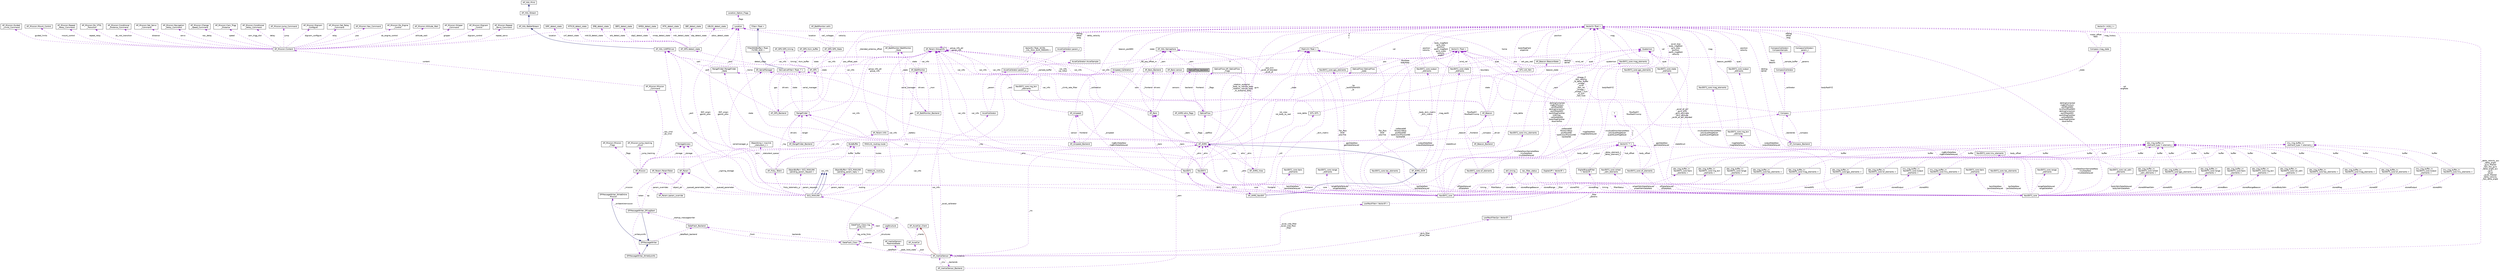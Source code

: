 digraph "OpticalFlow_backend"
{
 // INTERACTIVE_SVG=YES
  edge [fontname="Helvetica",fontsize="10",labelfontname="Helvetica",labelfontsize="10"];
  node [fontname="Helvetica",fontsize="10",shape=record];
  Node1 [label="OpticalFlow_backend",height=0.2,width=0.4,color="black", fillcolor="grey75", style="filled", fontcolor="black"];
  Node2 -> Node1 [dir="back",color="darkorchid3",fontsize="10",style="dashed",label=" frontend" ,fontname="Helvetica"];
  Node2 [label="OpticalFlow",height=0.2,width=0.4,color="black", fillcolor="white", style="filled",URL="$classOpticalFlow.html"];
  Node3 -> Node2 [dir="back",color="darkorchid3",fontsize="10",style="dashed",label=" _ahrs" ,fontname="Helvetica"];
  Node3 [label="AP_AHRS_NavEKF",height=0.2,width=0.4,color="black", fillcolor="white", style="filled",URL="$classAP__AHRS__NavEKF.html"];
  Node4 -> Node3 [dir="back",color="midnightblue",fontsize="10",style="solid",fontname="Helvetica"];
  Node4 [label="AP_AHRS_DCM",height=0.2,width=0.4,color="black", fillcolor="white", style="filled",URL="$classAP__AHRS__DCM.html"];
  Node5 -> Node4 [dir="back",color="midnightblue",fontsize="10",style="solid",fontname="Helvetica"];
  Node5 [label="AP_AHRS",height=0.2,width=0.4,color="black", fillcolor="white", style="filled",URL="$classAP__AHRS.html"];
  Node6 -> Node5 [dir="back",color="darkorchid3",fontsize="10",style="dashed",label=" _rotation_autopilot\l_body_to_vehicle_body\n_rotation_vehicle_body\l_to_autopilot_body" ,fontname="Helvetica"];
  Node6 [label="Matrix3\< float \>",height=0.2,width=0.4,color="black", fillcolor="white", style="filled",URL="$classMatrix3.html"];
  Node7 -> Node6 [dir="back",color="darkorchid3",fontsize="10",style="dashed",label=" a\nb\nc" ,fontname="Helvetica"];
  Node7 [label="Vector3\< float \>",height=0.2,width=0.4,color="black", fillcolor="white", style="filled",URL="$classVector3.html"];
  Node8 -> Node5 [dir="back",color="darkorchid3",fontsize="10",style="dashed",label=" _flags" ,fontname="Helvetica"];
  Node8 [label="AP_AHRS::ahrs_flags",height=0.2,width=0.4,color="black", fillcolor="white", style="filled",URL="$structAP__AHRS_1_1ahrs__flags.html"];
  Node9 -> Node5 [dir="back",color="darkorchid3",fontsize="10",style="dashed",label=" _baro" ,fontname="Helvetica"];
  Node9 [label="AP_Baro",height=0.2,width=0.4,color="black", fillcolor="white", style="filled",URL="$classAP__Baro.html"];
  Node10 -> Node9 [dir="back",color="darkorchid3",fontsize="10",style="dashed",label=" sensors" ,fontname="Helvetica"];
  Node10 [label="AP_Baro::sensor",height=0.2,width=0.4,color="black", fillcolor="white", style="filled",URL="$structAP__Baro_1_1sensor.html"];
  Node11 -> Node9 [dir="back",color="darkorchid3",fontsize="10",style="dashed",label=" _climb_rate_filter" ,fontname="Helvetica"];
  Node11 [label="DerivativeFilter\< float, 7 \>",height=0.2,width=0.4,color="black", fillcolor="white", style="filled",URL="$classDerivativeFilter.html"];
  Node12 -> Node11 [dir="back",color="midnightblue",fontsize="10",style="solid",fontname="Helvetica"];
  Node12 [label="FilterWithBuffer\< float,\l FILTER_SIZE \>",height=0.2,width=0.4,color="black", fillcolor="white", style="filled",URL="$classFilterWithBuffer.html"];
  Node13 -> Node12 [dir="back",color="midnightblue",fontsize="10",style="solid",fontname="Helvetica"];
  Node13 [label="Filter\< float \>",height=0.2,width=0.4,color="black", fillcolor="white", style="filled",URL="$classFilter.html"];
  Node14 -> Node9 [dir="back",color="darkorchid3",fontsize="10",style="dashed",label=" var_info" ,fontname="Helvetica"];
  Node14 [label="AP_Param::GroupInfo",height=0.2,width=0.4,color="black", fillcolor="white", style="filled",URL="$structAP__Param_1_1GroupInfo.html"];
  Node14 -> Node14 [dir="back",color="darkorchid3",fontsize="10",style="dashed",label=" group_info_ptr\ngroup_info" ,fontname="Helvetica"];
  Node15 -> Node9 [dir="back",color="darkorchid3",fontsize="10",style="dashed",label=" drivers" ,fontname="Helvetica"];
  Node15 [label="AP_Baro_Backend",height=0.2,width=0.4,color="black", fillcolor="white", style="filled",URL="$classAP__Baro__Backend.html"];
  Node9 -> Node15 [dir="back",color="darkorchid3",fontsize="10",style="dashed",label=" _frontend" ,fontname="Helvetica"];
  Node16 -> Node15 [dir="back",color="darkorchid3",fontsize="10",style="dashed",label=" _sem" ,fontname="Helvetica"];
  Node16 [label="AP_HAL::Semaphore",height=0.2,width=0.4,color="black", fillcolor="white", style="filled",URL="$classAP__HAL_1_1Semaphore.html"];
  Node2 -> Node5 [dir="back",color="darkorchid3",fontsize="10",style="dashed",label=" _optflow" ,fontname="Helvetica"];
  Node14 -> Node5 [dir="back",color="darkorchid3",fontsize="10",style="dashed",label=" var_info" ,fontname="Helvetica"];
  Node17 -> Node5 [dir="back",color="darkorchid3",fontsize="10",style="dashed",label=" _view" ,fontname="Helvetica"];
  Node17 [label="AP_AHRS_View",height=0.2,width=0.4,color="black", fillcolor="white", style="filled",URL="$classAP__AHRS__View.html"];
  Node6 -> Node17 [dir="back",color="darkorchid3",fontsize="10",style="dashed",label=" rot_view\nrot_body_to_ned" ,fontname="Helvetica"];
  Node7 -> Node17 [dir="back",color="darkorchid3",fontsize="10",style="dashed",label=" gyro" ,fontname="Helvetica"];
  Node5 -> Node17 [dir="back",color="darkorchid3",fontsize="10",style="dashed",label=" ahrs" ,fontname="Helvetica"];
  Node7 -> Node5 [dir="back",color="darkorchid3",fontsize="10",style="dashed",label=" _last_trim\n_accel_ef_blended\n_accel_ef" ,fontname="Helvetica"];
  Node18 -> Node5 [dir="back",color="darkorchid3",fontsize="10",style="dashed",label=" _ins" ,fontname="Helvetica"];
  Node18 [label="AP_InertialSensor",height=0.2,width=0.4,color="black", fillcolor="white", style="filled",URL="$classAP__InertialSensor.html"];
  Node19 -> Node18 [dir="back",color="firebrick4",fontsize="10",style="solid",fontname="Helvetica"];
  Node19 [label="AP_AccelCal_Client",height=0.2,width=0.4,color="black", fillcolor="white", style="filled",URL="$classAP__AccelCal__Client.html"];
  Node20 -> Node18 [dir="back",color="darkorchid3",fontsize="10",style="dashed",label=" _peak_hold_state" ,fontname="Helvetica"];
  Node20 [label="AP_InertialSensor::\lPeakHoldState",height=0.2,width=0.4,color="black", fillcolor="white", style="filled",URL="$structAP__InertialSensor_1_1PeakHoldState.html"];
  Node21 -> Node18 [dir="back",color="darkorchid3",fontsize="10",style="dashed",label=" _accel_vibe_filter\n_accel_vibe_floor\l_filter" ,fontname="Helvetica"];
  Node21 [label="LowPassFilter\< Vector3f \>",height=0.2,width=0.4,color="black", fillcolor="white", style="filled",URL="$classLowPassFilter.html"];
  Node22 -> Node21 [dir="back",color="darkorchid3",fontsize="10",style="dashed",label=" _filter" ,fontname="Helvetica"];
  Node22 [label="DigitalLPF\< Vector3f \>",height=0.2,width=0.4,color="black", fillcolor="white", style="filled",URL="$classDigitalLPF.html"];
  Node23 -> Node22 [dir="back",color="darkorchid3",fontsize="10",style="dashed",label=" _output" ,fontname="Helvetica"];
  Node23 [label="Vector3\< T \>",height=0.2,width=0.4,color="black", fillcolor="white", style="filled",URL="$classVector3.html"];
  Node24 -> Node23 [dir="back",color="darkorchid3",fontsize="10",style="dashed",label=" x\ny\nz" ,fontname="Helvetica"];
  Node24 [label="T",height=0.2,width=0.4,color="grey75", fillcolor="white", style="filled"];
  Node25 -> Node18 [dir="back",color="darkorchid3",fontsize="10",style="dashed",label=" _backends" ,fontname="Helvetica"];
  Node25 [label="AP_InertialSensor_Backend",height=0.2,width=0.4,color="black", fillcolor="white", style="filled",URL="$classAP__InertialSensor__Backend.html"];
  Node16 -> Node25 [dir="back",color="darkorchid3",fontsize="10",style="dashed",label=" _sem" ,fontname="Helvetica"];
  Node18 -> Node25 [dir="back",color="darkorchid3",fontsize="10",style="dashed",label=" _imu" ,fontname="Helvetica"];
  Node26 -> Node18 [dir="back",color="darkorchid3",fontsize="10",style="dashed",label=" _gyro_filter\n_accel_filter" ,fontname="Helvetica"];
  Node26 [label="LowPassFilter2p\< Vector3f \>",height=0.2,width=0.4,color="black", fillcolor="white", style="filled",URL="$classLowPassFilter2p.html"];
  Node27 -> Node26 [dir="back",color="darkorchid3",fontsize="10",style="dashed",label=" _filter\n_params" ,fontname="Helvetica"];
  Node27 [label="DigitalBiquadFilter\l\< Vector3f \>",height=0.2,width=0.4,color="black", fillcolor="white", style="filled",URL="$classDigitalBiquadFilter.html"];
  Node23 -> Node27 [dir="back",color="darkorchid3",fontsize="10",style="dashed",label=" _delay_element_1\n_delay_element_2" ,fontname="Helvetica"];
  Node28 -> Node18 [dir="back",color="darkorchid3",fontsize="10",style="dashed",label=" _accel_calibrator" ,fontname="Helvetica"];
  Node28 [label="AccelCalibrator",height=0.2,width=0.4,color="black", fillcolor="white", style="filled",URL="$classAccelCalibrator.html"];
  Node29 -> Node28 [dir="back",color="darkorchid3",fontsize="10",style="dashed",label=" _param" ,fontname="Helvetica"];
  Node29 [label="AccelCalibrator::param_u",height=0.2,width=0.4,color="black", fillcolor="white", style="filled",URL="$unionAccelCalibrator_1_1param__u.html"];
  Node30 -> Node29 [dir="back",color="darkorchid3",fontsize="10",style="dashed",label=" s" ,fontname="Helvetica"];
  Node30 [label="AccelCalibrator::param_t",height=0.2,width=0.4,color="black", fillcolor="white", style="filled",URL="$structAccelCalibrator_1_1param__t.html"];
  Node7 -> Node30 [dir="back",color="darkorchid3",fontsize="10",style="dashed",label=" offdiag\noffset\ndiag" ,fontname="Helvetica"];
  Node31 -> Node29 [dir="back",color="darkorchid3",fontsize="10",style="dashed",label=" a" ,fontname="Helvetica"];
  Node31 [label="VectorN\< float, ACCEL\l_CAL_MAX_NUM_PARAMS \>",height=0.2,width=0.4,color="black", fillcolor="white", style="filled",URL="$classVectorN.html"];
  Node32 -> Node28 [dir="back",color="darkorchid3",fontsize="10",style="dashed",label=" _sample_buffer" ,fontname="Helvetica"];
  Node32 [label="AccelCalibrator::AccelSample",height=0.2,width=0.4,color="black", fillcolor="white", style="filled",URL="$structAccelCalibrator_1_1AccelSample.html"];
  Node7 -> Node32 [dir="back",color="darkorchid3",fontsize="10",style="dashed",label=" delta_velocity" ,fontname="Helvetica"];
  Node33 -> Node18 [dir="back",color="darkorchid3",fontsize="10",style="dashed",label=" _dataflash" ,fontname="Helvetica"];
  Node33 [label="DataFlash_Class",height=0.2,width=0.4,color="black", fillcolor="white", style="filled",URL="$classDataFlash__Class.html"];
  Node34 -> Node33 [dir="back",color="darkorchid3",fontsize="10",style="dashed",label=" log_write_fmts" ,fontname="Helvetica"];
  Node34 [label="DataFlash_Class::log\l_write_fmt",height=0.2,width=0.4,color="black", fillcolor="white", style="filled",URL="$structDataFlash__Class_1_1log__write__fmt.html"];
  Node34 -> Node34 [dir="back",color="darkorchid3",fontsize="10",style="dashed",label=" next" ,fontname="Helvetica"];
  Node35 -> Node33 [dir="back",color="darkorchid3",fontsize="10",style="dashed",label=" _structures" ,fontname="Helvetica"];
  Node35 [label="LogStructure",height=0.2,width=0.4,color="black", fillcolor="white", style="filled",URL="$structLogStructure.html"];
  Node33 -> Node33 [dir="back",color="darkorchid3",fontsize="10",style="dashed",label=" _instance" ,fontname="Helvetica"];
  Node36 -> Node33 [dir="back",color="darkorchid3",fontsize="10",style="dashed",label=" backends" ,fontname="Helvetica"];
  Node36 [label="DataFlash_Backend",height=0.2,width=0.4,color="black", fillcolor="white", style="filled",URL="$classDataFlash__Backend.html"];
  Node33 -> Node36 [dir="back",color="darkorchid3",fontsize="10",style="dashed",label=" _front" ,fontname="Helvetica"];
  Node37 -> Node36 [dir="back",color="darkorchid3",fontsize="10",style="dashed",label=" _startup_messagewriter" ,fontname="Helvetica"];
  Node37 [label="DFMessageWriter_DFLogStart",height=0.2,width=0.4,color="black", fillcolor="white", style="filled",URL="$classDFMessageWriter__DFLogStart.html"];
  Node38 -> Node37 [dir="back",color="midnightblue",fontsize="10",style="solid",fontname="Helvetica"];
  Node38 [label="DFMessageWriter",height=0.2,width=0.4,color="black", fillcolor="white", style="filled",URL="$classDFMessageWriter.html"];
  Node36 -> Node38 [dir="back",color="darkorchid3",fontsize="10",style="dashed",label=" _dataflash_backend" ,fontname="Helvetica"];
  Node39 -> Node37 [dir="back",color="darkorchid3",fontsize="10",style="dashed",label=" _writeentiremission" ,fontname="Helvetica"];
  Node39 [label="DFMessageWriter_WriteEntire\lMission",height=0.2,width=0.4,color="black", fillcolor="white", style="filled",URL="$classDFMessageWriter__WriteEntireMission.html"];
  Node38 -> Node39 [dir="back",color="midnightblue",fontsize="10",style="solid",fontname="Helvetica"];
  Node40 -> Node39 [dir="back",color="darkorchid3",fontsize="10",style="dashed",label=" _mission" ,fontname="Helvetica"];
  Node40 [label="AP_Mission",height=0.2,width=0.4,color="black", fillcolor="white", style="filled",URL="$classAP__Mission.html",tooltip="Object managing Mission. "];
  Node41 -> Node40 [dir="back",color="darkorchid3",fontsize="10",style="dashed",label=" _storage" ,fontname="Helvetica"];
  Node41 [label="StorageAccess",height=0.2,width=0.4,color="black", fillcolor="white", style="filled",URL="$classStorageAccess.html"];
  Node42 -> Node40 [dir="back",color="darkorchid3",fontsize="10",style="dashed",label=" _nav_cmd\n_do_cmd" ,fontname="Helvetica"];
  Node42 [label="AP_Mission::Mission\l_Command",height=0.2,width=0.4,color="black", fillcolor="white", style="filled",URL="$structAP__Mission_1_1Mission__Command.html"];
  Node43 -> Node42 [dir="back",color="darkorchid3",fontsize="10",style="dashed",label=" content" ,fontname="Helvetica"];
  Node43 [label="AP_Mission::Content",height=0.2,width=0.4,color="black", fillcolor="white", style="filled",URL="$unionAP__Mission_1_1Content.html"];
  Node44 -> Node43 [dir="back",color="darkorchid3",fontsize="10",style="dashed",label=" guided_limits" ,fontname="Helvetica"];
  Node44 [label="AP_Mission::Guided\l_Limits_Command",height=0.2,width=0.4,color="black", fillcolor="white", style="filled",URL="$structAP__Mission_1_1Guided__Limits__Command.html"];
  Node45 -> Node43 [dir="back",color="darkorchid3",fontsize="10",style="dashed",label=" mount_control" ,fontname="Helvetica"];
  Node45 [label="AP_Mission::Mount_Control",height=0.2,width=0.4,color="black", fillcolor="white", style="filled",URL="$structAP__Mission_1_1Mount__Control.html"];
  Node46 -> Node43 [dir="back",color="darkorchid3",fontsize="10",style="dashed",label=" repeat_relay" ,fontname="Helvetica"];
  Node46 [label="AP_Mission::Repeat\l_Relay_Command",height=0.2,width=0.4,color="black", fillcolor="white", style="filled",URL="$structAP__Mission_1_1Repeat__Relay__Command.html"];
  Node47 -> Node43 [dir="back",color="darkorchid3",fontsize="10",style="dashed",label=" do_vtol_transition" ,fontname="Helvetica"];
  Node47 [label="AP_Mission::Do_VTOL\l_Transition",height=0.2,width=0.4,color="black", fillcolor="white", style="filled",URL="$structAP__Mission_1_1Do__VTOL__Transition.html"];
  Node48 -> Node43 [dir="back",color="darkorchid3",fontsize="10",style="dashed",label=" distance" ,fontname="Helvetica"];
  Node48 [label="AP_Mission::Conditional\l_Distance_Command",height=0.2,width=0.4,color="black", fillcolor="white", style="filled",URL="$structAP__Mission_1_1Conditional__Distance__Command.html"];
  Node49 -> Node43 [dir="back",color="darkorchid3",fontsize="10",style="dashed",label=" servo" ,fontname="Helvetica"];
  Node49 [label="AP_Mission::Set_Servo\l_Command",height=0.2,width=0.4,color="black", fillcolor="white", style="filled",URL="$structAP__Mission_1_1Set__Servo__Command.html"];
  Node50 -> Node43 [dir="back",color="darkorchid3",fontsize="10",style="dashed",label=" nav_delay" ,fontname="Helvetica"];
  Node50 [label="AP_Mission::Navigation\l_Delay_Command",height=0.2,width=0.4,color="black", fillcolor="white", style="filled",URL="$structAP__Mission_1_1Navigation__Delay__Command.html"];
  Node51 -> Node43 [dir="back",color="darkorchid3",fontsize="10",style="dashed",label=" speed" ,fontname="Helvetica"];
  Node51 [label="AP_Mission::Change\l_Speed_Command",height=0.2,width=0.4,color="black", fillcolor="white", style="filled",URL="$structAP__Mission_1_1Change__Speed__Command.html"];
  Node52 -> Node43 [dir="back",color="darkorchid3",fontsize="10",style="dashed",label=" cam_trigg_dist" ,fontname="Helvetica"];
  Node52 [label="AP_Mission::Cam_Trigg\l_Distance",height=0.2,width=0.4,color="black", fillcolor="white", style="filled",URL="$structAP__Mission_1_1Cam__Trigg__Distance.html"];
  Node53 -> Node43 [dir="back",color="darkorchid3",fontsize="10",style="dashed",label=" delay" ,fontname="Helvetica"];
  Node53 [label="AP_Mission::Conditional\l_Delay_Command",height=0.2,width=0.4,color="black", fillcolor="white", style="filled",URL="$structAP__Mission_1_1Conditional__Delay__Command.html"];
  Node54 -> Node43 [dir="back",color="darkorchid3",fontsize="10",style="dashed",label=" jump" ,fontname="Helvetica"];
  Node54 [label="AP_Mission::Jump_Command",height=0.2,width=0.4,color="black", fillcolor="white", style="filled",URL="$structAP__Mission_1_1Jump__Command.html"];
  Node55 -> Node43 [dir="back",color="darkorchid3",fontsize="10",style="dashed",label=" location" ,fontname="Helvetica"];
  Node55 [label="Location",height=0.2,width=0.4,color="black", fillcolor="white", style="filled",URL="$structLocation.html"];
  Node56 -> Node55 [dir="back",color="darkorchid3",fontsize="10",style="dashed",label=" flags" ,fontname="Helvetica"];
  Node56 [label="Location_Option_Flags",height=0.2,width=0.4,color="black", fillcolor="white", style="filled",URL="$structLocation__Option__Flags.html"];
  Node57 -> Node43 [dir="back",color="darkorchid3",fontsize="10",style="dashed",label=" digicam_configure" ,fontname="Helvetica"];
  Node57 [label="AP_Mission::Digicam\l_Configure",height=0.2,width=0.4,color="black", fillcolor="white", style="filled",URL="$structAP__Mission_1_1Digicam__Configure.html"];
  Node58 -> Node43 [dir="back",color="darkorchid3",fontsize="10",style="dashed",label=" relay" ,fontname="Helvetica"];
  Node58 [label="AP_Mission::Set_Relay\l_Command",height=0.2,width=0.4,color="black", fillcolor="white", style="filled",URL="$structAP__Mission_1_1Set__Relay__Command.html"];
  Node59 -> Node43 [dir="back",color="darkorchid3",fontsize="10",style="dashed",label=" yaw" ,fontname="Helvetica"];
  Node59 [label="AP_Mission::Yaw_Command",height=0.2,width=0.4,color="black", fillcolor="white", style="filled",URL="$structAP__Mission_1_1Yaw__Command.html"];
  Node60 -> Node43 [dir="back",color="darkorchid3",fontsize="10",style="dashed",label=" do_engine_control" ,fontname="Helvetica"];
  Node60 [label="AP_Mission::Do_Engine\l_Control",height=0.2,width=0.4,color="black", fillcolor="white", style="filled",URL="$structAP__Mission_1_1Do__Engine__Control.html"];
  Node61 -> Node43 [dir="back",color="darkorchid3",fontsize="10",style="dashed",label=" altitude_wait" ,fontname="Helvetica"];
  Node61 [label="AP_Mission::Altitude_Wait",height=0.2,width=0.4,color="black", fillcolor="white", style="filled",URL="$structAP__Mission_1_1Altitude__Wait.html"];
  Node62 -> Node43 [dir="back",color="darkorchid3",fontsize="10",style="dashed",label=" gripper" ,fontname="Helvetica"];
  Node62 [label="AP_Mission::Gripper\l_Command",height=0.2,width=0.4,color="black", fillcolor="white", style="filled",URL="$structAP__Mission_1_1Gripper__Command.html"];
  Node63 -> Node43 [dir="back",color="darkorchid3",fontsize="10",style="dashed",label=" digicam_control" ,fontname="Helvetica"];
  Node63 [label="AP_Mission::Digicam\l_Control",height=0.2,width=0.4,color="black", fillcolor="white", style="filled",URL="$structAP__Mission_1_1Digicam__Control.html"];
  Node64 -> Node43 [dir="back",color="darkorchid3",fontsize="10",style="dashed",label=" repeat_servo" ,fontname="Helvetica"];
  Node64 [label="AP_Mission::Repeat\l_Servo_Command",height=0.2,width=0.4,color="black", fillcolor="white", style="filled",URL="$structAP__Mission_1_1Repeat__Servo__Command.html"];
  Node14 -> Node40 [dir="back",color="darkorchid3",fontsize="10",style="dashed",label=" var_info" ,fontname="Helvetica"];
  Node65 -> Node40 [dir="back",color="darkorchid3",fontsize="10",style="dashed",label=" _flags" ,fontname="Helvetica"];
  Node65 [label="AP_Mission::Mission\l_Flags",height=0.2,width=0.4,color="black", fillcolor="white", style="filled",URL="$structAP__Mission_1_1Mission__Flags.html"];
  Node5 -> Node40 [dir="back",color="darkorchid3",fontsize="10",style="dashed",label=" _ahrs" ,fontname="Helvetica"];
  Node66 -> Node40 [dir="back",color="darkorchid3",fontsize="10",style="dashed",label=" _jump_tracking" ,fontname="Helvetica"];
  Node66 [label="AP_Mission::jump_tracking\l_struct",height=0.2,width=0.4,color="black", fillcolor="white", style="filled",URL="$structAP__Mission_1_1jump__tracking__struct.html"];
  Node67 -> Node37 [dir="back",color="darkorchid3",fontsize="10",style="dashed",label=" _writesysinfo" ,fontname="Helvetica"];
  Node67 [label="DFMessageWriter_WriteSysInfo",height=0.2,width=0.4,color="black", fillcolor="white", style="filled",URL="$classDFMessageWriter__WriteSysInfo.html"];
  Node38 -> Node67 [dir="back",color="midnightblue",fontsize="10",style="solid",fontname="Helvetica"];
  Node68 -> Node37 [dir="back",color="darkorchid3",fontsize="10",style="dashed",label=" token" ,fontname="Helvetica"];
  Node68 [label="AP_Param::ParamToken",height=0.2,width=0.4,color="black", fillcolor="white", style="filled",URL="$structAP__Param_1_1ParamToken.html"];
  Node69 -> Node37 [dir="back",color="darkorchid3",fontsize="10",style="dashed",label=" ap" ,fontname="Helvetica"];
  Node69 [label="AP_Param",height=0.2,width=0.4,color="black", fillcolor="white", style="filled",URL="$classAP__Param.html"];
  Node41 -> Node69 [dir="back",color="darkorchid3",fontsize="10",style="dashed",label=" _storage" ,fontname="Helvetica"];
  Node70 -> Node69 [dir="back",color="darkorchid3",fontsize="10",style="dashed",label=" _var_info" ,fontname="Helvetica"];
  Node70 [label="AP_Param::Info",height=0.2,width=0.4,color="black", fillcolor="white", style="filled",URL="$structAP__Param_1_1Info.html"];
  Node14 -> Node70 [dir="back",color="darkorchid3",fontsize="10",style="dashed",label=" group_info_ptr\ngroup_info" ,fontname="Helvetica"];
  Node71 -> Node69 [dir="back",color="darkorchid3",fontsize="10",style="dashed",label=" param_overrides" ,fontname="Helvetica"];
  Node71 [label="AP_Param::param_override",height=0.2,width=0.4,color="black", fillcolor="white", style="filled",URL="$structAP__Param_1_1param__override.html"];
  Node69 -> Node71 [dir="back",color="darkorchid3",fontsize="10",style="dashed",label=" object_ptr" ,fontname="Helvetica"];
  Node14 -> Node33 [dir="back",color="darkorchid3",fontsize="10",style="dashed",label=" var_info" ,fontname="Helvetica"];
  Node14 -> Node18 [dir="back",color="darkorchid3",fontsize="10",style="dashed",label=" var_info" ,fontname="Helvetica"];
  Node18 -> Node18 [dir="back",color="darkorchid3",fontsize="10",style="dashed",label=" _s_instance" ,fontname="Helvetica"];
  Node7 -> Node18 [dir="back",color="darkorchid3",fontsize="10",style="dashed",label=" _delta_velocity_acc\n_delta_angle\n_gyro_filtered\n_last_raw_gyro\n_delta_angle_acc\n_gyro\n_accel\n_accel_filtered\n_delta_velocity\n_last_delta_angle\n..." ,fontname="Helvetica"];
  Node72 -> Node18 [dir="back",color="darkorchid3",fontsize="10",style="dashed",label=" _acal" ,fontname="Helvetica"];
  Node72 [label="AP_AccelCal",height=0.2,width=0.4,color="black", fillcolor="white", style="filled",URL="$classAP__AccelCal.html"];
  Node73 -> Node72 [dir="back",color="darkorchid3",fontsize="10",style="dashed",label=" _gcs" ,fontname="Helvetica"];
  Node73 [label="GCS_MAVLINK",height=0.2,width=0.4,color="black", fillcolor="white", style="filled",URL="$structGCS__MAVLINK.html",tooltip="MAVLink transport control class. "];
  Node74 -> Node73 [dir="back",color="midnightblue",fontsize="10",style="solid",fontname="Helvetica"];
  Node74 [label="var_info",height=0.2,width=0.4,color="grey75", fillcolor="white", style="filled"];
  Node74 -> Node73 [dir="back",color="midnightblue",fontsize="10",style="solid",fontname="Helvetica"];
  Node74 -> Node73 [dir="back",color="midnightblue",fontsize="10",style="solid",fontname="Helvetica"];
  Node41 -> Node73 [dir="back",color="darkorchid3",fontsize="10",style="dashed",label=" _signing_storage" ,fontname="Helvetica"];
  Node75 -> Node73 [dir="back",color="darkorchid3",fontsize="10",style="dashed",label=" serialmanager_p" ,fontname="Helvetica"];
  Node75 [label="AP_SerialManager",height=0.2,width=0.4,color="black", fillcolor="white", style="filled",URL="$classAP__SerialManager.html"];
  Node76 -> Node75 [dir="back",color="darkorchid3",fontsize="10",style="dashed",label=" uart" ,fontname="Helvetica"];
  Node76 [label="AP_HAL::UARTDriver",height=0.2,width=0.4,color="black", fillcolor="white", style="filled",URL="$classAP__HAL_1_1UARTDriver.html"];
  Node77 -> Node76 [dir="back",color="midnightblue",fontsize="10",style="solid",fontname="Helvetica"];
  Node77 [label="AP_HAL::BetterStream",height=0.2,width=0.4,color="black", fillcolor="white", style="filled",URL="$classAP__HAL_1_1BetterStream.html"];
  Node78 -> Node77 [dir="back",color="midnightblue",fontsize="10",style="solid",fontname="Helvetica"];
  Node78 [label="AP_HAL::Stream",height=0.2,width=0.4,color="black", fillcolor="white", style="filled",URL="$classAP__HAL_1_1Stream.html"];
  Node79 -> Node78 [dir="back",color="midnightblue",fontsize="10",style="solid",fontname="Helvetica"];
  Node79 [label="AP_HAL::Print",height=0.2,width=0.4,color="black", fillcolor="white", style="filled",URL="$classAP__HAL_1_1Print.html"];
  Node14 -> Node75 [dir="back",color="darkorchid3",fontsize="10",style="dashed",label=" var_info" ,fontname="Helvetica"];
  Node80 -> Node73 [dir="back",color="darkorchid3",fontsize="10",style="dashed",label=" param_replies" ,fontname="Helvetica"];
  Node80 [label="ObjectBuffer\< GCS_MAVLINK\l::pending_param_reply \>",height=0.2,width=0.4,color="black", fillcolor="white", style="filled",URL="$classObjectBuffer.html"];
  Node81 -> Node80 [dir="back",color="darkorchid3",fontsize="10",style="dashed",label=" buffer" ,fontname="Helvetica"];
  Node81 [label="ByteBuffer",height=0.2,width=0.4,color="black", fillcolor="white", style="filled",URL="$classByteBuffer.html"];
  Node82 -> Node73 [dir="back",color="darkorchid3",fontsize="10",style="dashed",label=" param_requests" ,fontname="Helvetica"];
  Node82 [label="ObjectBuffer\< GCS_MAVLINK\l::pending_param_request \>",height=0.2,width=0.4,color="black", fillcolor="white", style="filled",URL="$classObjectBuffer.html"];
  Node81 -> Node82 [dir="back",color="darkorchid3",fontsize="10",style="dashed",label=" buffer" ,fontname="Helvetica"];
  Node68 -> Node73 [dir="back",color="darkorchid3",fontsize="10",style="dashed",label=" _queued_parameter_token" ,fontname="Helvetica"];
  Node83 -> Node73 [dir="back",color="darkorchid3",fontsize="10",style="dashed",label=" routing" ,fontname="Helvetica"];
  Node83 [label="MAVLink_routing",height=0.2,width=0.4,color="black", fillcolor="white", style="filled",URL="$classMAVLink__routing.html"];
  Node84 -> Node83 [dir="back",color="darkorchid3",fontsize="10",style="dashed",label=" routes" ,fontname="Helvetica"];
  Node84 [label="MAVLink_routing::route",height=0.2,width=0.4,color="black", fillcolor="white", style="filled",URL="$structMAVLink__routing_1_1route.html"];
  Node76 -> Node73 [dir="back",color="darkorchid3",fontsize="10",style="dashed",label=" _port" ,fontname="Helvetica"];
  Node69 -> Node73 [dir="back",color="darkorchid3",fontsize="10",style="dashed",label=" _queued_parameter" ,fontname="Helvetica"];
  Node14 -> Node73 [dir="back",color="darkorchid3",fontsize="10",style="dashed",label=" var_info" ,fontname="Helvetica"];
  Node85 -> Node73 [dir="back",color="darkorchid3",fontsize="10",style="dashed",label=" frsky_telemetry_p" ,fontname="Helvetica"];
  Node85 [label="AP_Frsky_Telem",height=0.2,width=0.4,color="black", fillcolor="white", style="filled",URL="$classAP__Frsky__Telem.html"];
  Node86 -> Node85 [dir="back",color="darkorchid3",fontsize="10",style="dashed",label=" _battery" ,fontname="Helvetica"];
  Node86 [label="AP_BattMonitor",height=0.2,width=0.4,color="black", fillcolor="white", style="filled",URL="$classAP__BattMonitor.html"];
  Node14 -> Node86 [dir="back",color="darkorchid3",fontsize="10",style="dashed",label=" var_info" ,fontname="Helvetica"];
  Node87 -> Node86 [dir="back",color="darkorchid3",fontsize="10",style="dashed",label=" state" ,fontname="Helvetica"];
  Node87 [label="AP_BattMonitor::BattMonitor\l_State",height=0.2,width=0.4,color="black", fillcolor="white", style="filled",URL="$structAP__BattMonitor_1_1BattMonitor__State.html"];
  Node88 -> Node87 [dir="back",color="darkorchid3",fontsize="10",style="dashed",label=" cell_voltages" ,fontname="Helvetica"];
  Node88 [label="AP_BattMonitor::cells",height=0.2,width=0.4,color="black", fillcolor="white", style="filled",URL="$structAP__BattMonitor_1_1cells.html"];
  Node89 -> Node86 [dir="back",color="darkorchid3",fontsize="10",style="dashed",label=" drivers" ,fontname="Helvetica"];
  Node89 [label="AP_BattMonitor_Backend",height=0.2,width=0.4,color="black", fillcolor="white", style="filled",URL="$classAP__BattMonitor__Backend.html"];
  Node86 -> Node89 [dir="back",color="darkorchid3",fontsize="10",style="dashed",label=" _mon" ,fontname="Helvetica"];
  Node87 -> Node89 [dir="back",color="darkorchid3",fontsize="10",style="dashed",label=" _state" ,fontname="Helvetica"];
  Node76 -> Node85 [dir="back",color="darkorchid3",fontsize="10",style="dashed",label=" _port" ,fontname="Helvetica"];
  Node90 -> Node85 [dir="back",color="darkorchid3",fontsize="10",style="dashed",label=" _rng" ,fontname="Helvetica"];
  Node90 [label="RangeFinder",height=0.2,width=0.4,color="black", fillcolor="white", style="filled",URL="$classRangeFinder.html"];
  Node75 -> Node90 [dir="back",color="darkorchid3",fontsize="10",style="dashed",label=" serial_manager" ,fontname="Helvetica"];
  Node91 -> Node90 [dir="back",color="darkorchid3",fontsize="10",style="dashed",label=" state" ,fontname="Helvetica"];
  Node91 [label="RangeFinder::RangeFinder\l_State",height=0.2,width=0.4,color="black", fillcolor="white", style="filled",URL="$structRangeFinder_1_1RangeFinder__State.html"];
  Node14 -> Node90 [dir="back",color="darkorchid3",fontsize="10",style="dashed",label=" var_info" ,fontname="Helvetica"];
  Node7 -> Node90 [dir="back",color="darkorchid3",fontsize="10",style="dashed",label=" pos_offset_zero" ,fontname="Helvetica"];
  Node92 -> Node90 [dir="back",color="darkorchid3",fontsize="10",style="dashed",label=" drivers" ,fontname="Helvetica"];
  Node92 [label="AP_RangeFinder_Backend",height=0.2,width=0.4,color="black", fillcolor="white", style="filled",URL="$classAP__RangeFinder__Backend.html"];
  Node91 -> Node92 [dir="back",color="darkorchid3",fontsize="10",style="dashed",label=" state" ,fontname="Helvetica"];
  Node16 -> Node92 [dir="back",color="darkorchid3",fontsize="10",style="dashed",label=" _sem" ,fontname="Helvetica"];
  Node90 -> Node92 [dir="back",color="darkorchid3",fontsize="10",style="dashed",label=" ranger" ,fontname="Helvetica"];
  Node5 -> Node85 [dir="back",color="darkorchid3",fontsize="10",style="dashed",label=" _ahrs" ,fontname="Helvetica"];
  Node93 -> Node85 [dir="back",color="darkorchid3",fontsize="10",style="dashed",label=" _statustext_queue" ,fontname="Helvetica"];
  Node93 [label="ObjectArray\< mavlink\l_statustext_t \>",height=0.2,width=0.4,color="black", fillcolor="white", style="filled",URL="$classObjectArray.html"];
  Node19 -> Node72 [dir="back",color="darkorchid3",fontsize="10",style="dashed",label=" _clients" ,fontname="Helvetica"];
  Node94 -> Node5 [dir="back",color="darkorchid3",fontsize="10",style="dashed",label=" _airspeed" ,fontname="Helvetica"];
  Node94 [label="AP_Airspeed",height=0.2,width=0.4,color="black", fillcolor="white", style="filled",URL="$classAP__Airspeed.html"];
  Node14 -> Node94 [dir="back",color="darkorchid3",fontsize="10",style="dashed",label=" var_info" ,fontname="Helvetica"];
  Node95 -> Node94 [dir="back",color="darkorchid3",fontsize="10",style="dashed",label=" sensor" ,fontname="Helvetica"];
  Node95 [label="AP_Airspeed_Backend",height=0.2,width=0.4,color="black", fillcolor="white", style="filled",URL="$classAP__Airspeed__Backend.html"];
  Node94 -> Node95 [dir="back",color="darkorchid3",fontsize="10",style="dashed",label=" frontend" ,fontname="Helvetica"];
  Node16 -> Node95 [dir="back",color="darkorchid3",fontsize="10",style="dashed",label=" sem" ,fontname="Helvetica"];
  Node96 -> Node94 [dir="back",color="darkorchid3",fontsize="10",style="dashed",label=" _calibration" ,fontname="Helvetica"];
  Node96 [label="Airspeed_Calibration",height=0.2,width=0.4,color="black", fillcolor="white", style="filled",URL="$classAirspeed__Calibration.html"];
  Node6 -> Node96 [dir="back",color="darkorchid3",fontsize="10",style="dashed",label=" P" ,fontname="Helvetica"];
  Node7 -> Node96 [dir="back",color="darkorchid3",fontsize="10",style="dashed",label=" state" ,fontname="Helvetica"];
  Node97 -> Node5 [dir="back",color="darkorchid3",fontsize="10",style="dashed",label=" _hp\n_lastGndVelADS\n_lp" ,fontname="Helvetica"];
  Node97 [label="Vector2\< float \>",height=0.2,width=0.4,color="black", fillcolor="white", style="filled",URL="$structVector2.html"];
  Node98 -> Node5 [dir="back",color="darkorchid3",fontsize="10",style="dashed",label=" _gps" ,fontname="Helvetica"];
  Node98 [label="AP_GPS",height=0.2,width=0.4,color="black", fillcolor="white", style="filled",URL="$classAP__GPS.html"];
  Node99 -> Node98 [dir="back",color="darkorchid3",fontsize="10",style="dashed",label=" detect_state" ,fontname="Helvetica"];
  Node99 [label="AP_GPS::detect_state",height=0.2,width=0.4,color="black", fillcolor="white", style="filled",URL="$structAP__GPS_1_1detect__state.html"];
  Node100 -> Node99 [dir="back",color="darkorchid3",fontsize="10",style="dashed",label=" sbp_detect_state" ,fontname="Helvetica"];
  Node100 [label="SBP_detect_state",height=0.2,width=0.4,color="black", fillcolor="white", style="filled",URL="$structSBP__detect__state.html"];
  Node101 -> Node99 [dir="back",color="darkorchid3",fontsize="10",style="dashed",label=" ublox_detect_state" ,fontname="Helvetica"];
  Node101 [label="UBLOX_detect_state",height=0.2,width=0.4,color="black", fillcolor="white", style="filled",URL="$structUBLOX__detect__state.html"];
  Node102 -> Node99 [dir="back",color="darkorchid3",fontsize="10",style="dashed",label=" sirf_detect_state" ,fontname="Helvetica"];
  Node102 [label="SIRF_detect_state",height=0.2,width=0.4,color="black", fillcolor="white", style="filled",URL="$structSIRF__detect__state.html"];
  Node103 -> Node99 [dir="back",color="darkorchid3",fontsize="10",style="dashed",label=" mtk19_detect_state" ,fontname="Helvetica"];
  Node103 [label="MTK19_detect_state",height=0.2,width=0.4,color="black", fillcolor="white", style="filled",URL="$structMTK19__detect__state.html"];
  Node104 -> Node99 [dir="back",color="darkorchid3",fontsize="10",style="dashed",label=" erb_detect_state" ,fontname="Helvetica"];
  Node104 [label="ERB_detect_state",height=0.2,width=0.4,color="black", fillcolor="white", style="filled",URL="$structERB__detect__state.html"];
  Node105 -> Node99 [dir="back",color="darkorchid3",fontsize="10",style="dashed",label=" sbp2_detect_state" ,fontname="Helvetica"];
  Node105 [label="SBP2_detect_state",height=0.2,width=0.4,color="black", fillcolor="white", style="filled",URL="$structSBP2__detect__state.html"];
  Node106 -> Node99 [dir="back",color="darkorchid3",fontsize="10",style="dashed",label=" nmea_detect_state" ,fontname="Helvetica"];
  Node106 [label="NMEA_detect_state",height=0.2,width=0.4,color="black", fillcolor="white", style="filled",URL="$structNMEA__detect__state.html"];
  Node107 -> Node99 [dir="back",color="darkorchid3",fontsize="10",style="dashed",label=" mtk_detect_state" ,fontname="Helvetica"];
  Node107 [label="MTK_detect_state",height=0.2,width=0.4,color="black", fillcolor="white", style="filled",URL="$structMTK__detect__state.html"];
  Node108 -> Node98 [dir="back",color="darkorchid3",fontsize="10",style="dashed",label=" timing" ,fontname="Helvetica"];
  Node108 [label="AP_GPS::GPS_timing",height=0.2,width=0.4,color="black", fillcolor="white", style="filled",URL="$structAP__GPS_1_1GPS__timing.html"];
  Node109 -> Node98 [dir="back",color="darkorchid3",fontsize="10",style="dashed",label=" drivers" ,fontname="Helvetica"];
  Node109 [label="AP_GPS_Backend",height=0.2,width=0.4,color="black", fillcolor="white", style="filled",URL="$classAP__GPS__Backend.html"];
  Node76 -> Node109 [dir="back",color="darkorchid3",fontsize="10",style="dashed",label=" port" ,fontname="Helvetica"];
  Node98 -> Node109 [dir="back",color="darkorchid3",fontsize="10",style="dashed",label=" gps" ,fontname="Helvetica"];
  Node110 -> Node109 [dir="back",color="darkorchid3",fontsize="10",style="dashed",label=" state" ,fontname="Helvetica"];
  Node110 [label="AP_GPS::GPS_State",height=0.2,width=0.4,color="black", fillcolor="white", style="filled",URL="$structAP__GPS_1_1GPS__State.html"];
  Node7 -> Node110 [dir="back",color="darkorchid3",fontsize="10",style="dashed",label=" velocity" ,fontname="Helvetica"];
  Node55 -> Node110 [dir="back",color="darkorchid3",fontsize="10",style="dashed",label=" location" ,fontname="Helvetica"];
  Node76 -> Node98 [dir="back",color="darkorchid3",fontsize="10",style="dashed",label=" _port" ,fontname="Helvetica"];
  Node14 -> Node98 [dir="back",color="darkorchid3",fontsize="10",style="dashed",label=" var_info" ,fontname="Helvetica"];
  Node7 -> Node98 [dir="back",color="darkorchid3",fontsize="10",style="dashed",label=" _blended_antenna_offset" ,fontname="Helvetica"];
  Node97 -> Node98 [dir="back",color="darkorchid3",fontsize="10",style="dashed",label=" _NE_pos_offset_m" ,fontname="Helvetica"];
  Node111 -> Node98 [dir="back",color="darkorchid3",fontsize="10",style="dashed",label=" rtcm_buffer" ,fontname="Helvetica"];
  Node111 [label="AP_GPS::rtcm_buffer",height=0.2,width=0.4,color="black", fillcolor="white", style="filled",URL="$structAP__GPS_1_1rtcm__buffer.html"];
  Node110 -> Node98 [dir="back",color="darkorchid3",fontsize="10",style="dashed",label=" state" ,fontname="Helvetica"];
  Node55 -> Node5 [dir="back",color="darkorchid3",fontsize="10",style="dashed",label=" _home" ,fontname="Helvetica"];
  Node112 -> Node5 [dir="back",color="darkorchid3",fontsize="10",style="dashed",label=" _beacon" ,fontname="Helvetica"];
  Node112 [label="AP_Beacon",height=0.2,width=0.4,color="black", fillcolor="white", style="filled",URL="$classAP__Beacon.html"];
  Node75 -> Node112 [dir="back",color="darkorchid3",fontsize="10",style="dashed",label=" serial_manager" ,fontname="Helvetica"];
  Node113 -> Node112 [dir="back",color="darkorchid3",fontsize="10",style="dashed",label=" _driver" ,fontname="Helvetica"];
  Node113 [label="AP_Beacon_Backend",height=0.2,width=0.4,color="black", fillcolor="white", style="filled",URL="$classAP__Beacon__Backend.html"];
  Node112 -> Node113 [dir="back",color="darkorchid3",fontsize="10",style="dashed",label=" _frontend" ,fontname="Helvetica"];
  Node14 -> Node112 [dir="back",color="darkorchid3",fontsize="10",style="dashed",label=" var_info" ,fontname="Helvetica"];
  Node7 -> Node112 [dir="back",color="darkorchid3",fontsize="10",style="dashed",label=" veh_pos_ned" ,fontname="Helvetica"];
  Node97 -> Node112 [dir="back",color="darkorchid3",fontsize="10",style="dashed",label=" boundary" ,fontname="Helvetica"];
  Node114 -> Node112 [dir="back",color="darkorchid3",fontsize="10",style="dashed",label=" beacon_state" ,fontname="Helvetica"];
  Node114 [label="AP_Beacon::BeaconState",height=0.2,width=0.4,color="black", fillcolor="white", style="filled",URL="$structAP__Beacon_1_1BeaconState.html"];
  Node7 -> Node114 [dir="back",color="darkorchid3",fontsize="10",style="dashed",label=" position" ,fontname="Helvetica"];
  Node115 -> Node5 [dir="back",color="darkorchid3",fontsize="10",style="dashed",label=" _compass" ,fontname="Helvetica"];
  Node115 [label="Compass",height=0.2,width=0.4,color="black", fillcolor="white", style="filled",URL="$classCompass.html"];
  Node14 -> Node115 [dir="back",color="darkorchid3",fontsize="10",style="dashed",label=" var_info" ,fontname="Helvetica"];
  Node7 -> Node115 [dir="back",color="darkorchid3",fontsize="10",style="dashed",label=" field\nBearth" ,fontname="Helvetica"];
  Node116 -> Node115 [dir="back",color="darkorchid3",fontsize="10",style="dashed",label=" _calibrator" ,fontname="Helvetica"];
  Node116 [label="CompassCalibrator",height=0.2,width=0.4,color="black", fillcolor="white", style="filled",URL="$classCompassCalibrator.html"];
  Node117 -> Node116 [dir="back",color="darkorchid3",fontsize="10",style="dashed",label=" _params" ,fontname="Helvetica"];
  Node117 [label="CompassCalibrator::\lparam_t",height=0.2,width=0.4,color="black", fillcolor="white", style="filled",URL="$classCompassCalibrator_1_1param__t.html"];
  Node7 -> Node117 [dir="back",color="darkorchid3",fontsize="10",style="dashed",label=" offdiag\noffset\ndiag" ,fontname="Helvetica"];
  Node118 -> Node116 [dir="back",color="darkorchid3",fontsize="10",style="dashed",label=" _sample_buffer" ,fontname="Helvetica"];
  Node118 [label="CompassCalibrator::\lCompassSample",height=0.2,width=0.4,color="black", fillcolor="white", style="filled",URL="$classCompassCalibrator_1_1CompassSample.html"];
  Node119 -> Node115 [dir="back",color="darkorchid3",fontsize="10",style="dashed",label=" _backends" ,fontname="Helvetica"];
  Node119 [label="AP_Compass_Backend",height=0.2,width=0.4,color="black", fillcolor="white", style="filled",URL="$classAP__Compass__Backend.html"];
  Node16 -> Node119 [dir="back",color="darkorchid3",fontsize="10",style="dashed",label=" _sem" ,fontname="Helvetica"];
  Node115 -> Node119 [dir="back",color="darkorchid3",fontsize="10",style="dashed",label=" _compass" ,fontname="Helvetica"];
  Node120 -> Node115 [dir="back",color="darkorchid3",fontsize="10",style="dashed",label=" _state" ,fontname="Helvetica"];
  Node120 [label="Compass::mag_state",height=0.2,width=0.4,color="black", fillcolor="white", style="filled",URL="$structCompass_1_1mag__state.html"];
  Node7 -> Node120 [dir="back",color="darkorchid3",fontsize="10",style="dashed",label=" motor_offset\nfield" ,fontname="Helvetica"];
  Node121 -> Node120 [dir="back",color="darkorchid3",fontsize="10",style="dashed",label=" mag_history" ,fontname="Helvetica"];
  Node121 [label="Vector3\< int16_t \>",height=0.2,width=0.4,color="black", fillcolor="white", style="filled",URL="$classVector3.html"];
  Node6 -> Node4 [dir="back",color="darkorchid3",fontsize="10",style="dashed",label=" _body_dcm_matrix\n_dcm_matrix" ,fontname="Helvetica"];
  Node7 -> Node4 [dir="back",color="darkorchid3",fontsize="10",style="dashed",label=" _omega_P\n_last_velocity\n_ra_delay_buffer\n_omega\n_wind\n_last_vel\n_omega_I\n_omega_I_sum\n_ra_sum\n_last_fuse\n..." ,fontname="Helvetica"];
  Node97 -> Node4 [dir="back",color="darkorchid3",fontsize="10",style="dashed",label=" _mag_earth" ,fontname="Helvetica"];
  Node6 -> Node3 [dir="back",color="darkorchid3",fontsize="10",style="dashed",label=" _dcm_matrix" ,fontname="Helvetica"];
  Node122 -> Node3 [dir="back",color="darkorchid3",fontsize="10",style="dashed",label=" EKF2" ,fontname="Helvetica"];
  Node122 [label="NavEKF2",height=0.2,width=0.4,color="black", fillcolor="white", style="filled",URL="$classNavEKF2.html"];
  Node9 -> Node122 [dir="back",color="darkorchid3",fontsize="10",style="dashed",label=" _baro" ,fontname="Helvetica"];
  Node14 -> Node122 [dir="back",color="darkorchid3",fontsize="10",style="dashed",label=" var_info" ,fontname="Helvetica"];
  Node97 -> Node122 [dir="back",color="darkorchid3",fontsize="10",style="dashed",label=" core_delta" ,fontname="Helvetica"];
  Node90 -> Node122 [dir="back",color="darkorchid3",fontsize="10",style="dashed",label=" _rng" ,fontname="Helvetica"];
  Node5 -> Node122 [dir="back",color="darkorchid3",fontsize="10",style="dashed",label=" _ahrs" ,fontname="Helvetica"];
  Node123 -> Node122 [dir="back",color="darkorchid3",fontsize="10",style="dashed",label=" core" ,fontname="Helvetica"];
  Node123 [label="NavEKF2_core",height=0.2,width=0.4,color="black", fillcolor="white", style="filled",URL="$classNavEKF2__core.html"];
  Node124 -> Node123 [dir="back",color="darkorchid3",fontsize="10",style="dashed",label=" magDataNew\nmagDataDelayed" ,fontname="Helvetica"];
  Node124 [label="NavEKF2_core::mag_elements",height=0.2,width=0.4,color="black", fillcolor="white", style="filled",URL="$structNavEKF2__core_1_1mag__elements.html"];
  Node7 -> Node124 [dir="back",color="darkorchid3",fontsize="10",style="dashed",label=" mag" ,fontname="Helvetica"];
  Node6 -> Node123 [dir="back",color="darkorchid3",fontsize="10",style="dashed",label=" Tbn_flow\nDCM\nprevTnb" ,fontname="Helvetica"];
  Node122 -> Node123 [dir="back",color="darkorchid3",fontsize="10",style="dashed",label=" frontend" ,fontname="Helvetica"];
  Node125 -> Node123 [dir="back",color="darkorchid3",fontsize="10",style="dashed",label=" baroDataNew\nbaroDataDelayed" ,fontname="Helvetica"];
  Node125 [label="NavEKF2_core::baro\l_elements",height=0.2,width=0.4,color="black", fillcolor="white", style="filled",URL="$structNavEKF2__core_1_1baro__elements.html"];
  Node126 -> Node123 [dir="back",color="darkorchid3",fontsize="10",style="dashed",label=" storedIMU" ,fontname="Helvetica"];
  Node126 [label="imu_ring_buffer_t\<\l NavEKF2_core::imu_elements \>",height=0.2,width=0.4,color="black", fillcolor="white", style="filled",URL="$classimu__ring__buffer__t.html"];
  Node127 -> Node126 [dir="back",color="darkorchid3",fontsize="10",style="dashed",label=" buffer" ,fontname="Helvetica"];
  Node127 [label="imu_ring_buffer_t\<\l element_type \>::element_t",height=0.2,width=0.4,color="black", fillcolor="white", style="filled",URL="$structimu__ring__buffer__t_1_1element__t.html"];
  Node128 -> Node123 [dir="back",color="darkorchid3",fontsize="10",style="dashed",label=" rngBcnDataNew\nrngBcnDataDelayed" ,fontname="Helvetica"];
  Node128 [label="NavEKF2_core::rng_bcn\l_elements",height=0.2,width=0.4,color="black", fillcolor="white", style="filled",URL="$structNavEKF2__core_1_1rng__bcn__elements.html"];
  Node7 -> Node128 [dir="back",color="darkorchid3",fontsize="10",style="dashed",label=" beacon_posNED" ,fontname="Helvetica"];
  Node129 -> Node123 [dir="back",color="darkorchid3",fontsize="10",style="dashed",label=" ofDataDelayed\nofDataNew" ,fontname="Helvetica"];
  Node129 [label="NavEKF2_core::of_elements",height=0.2,width=0.4,color="black", fillcolor="white", style="filled",URL="$structNavEKF2__core_1_1of__elements.html"];
  Node7 -> Node129 [dir="back",color="darkorchid3",fontsize="10",style="dashed",label=" bodyRadXYZ" ,fontname="Helvetica"];
  Node23 -> Node129 [dir="back",color="darkorchid3",fontsize="10",style="dashed",label=" body_offset" ,fontname="Helvetica"];
  Node97 -> Node129 [dir="back",color="darkorchid3",fontsize="10",style="dashed",label=" flowRadXY\nflowRadXYcomp" ,fontname="Helvetica"];
  Node130 -> Node123 [dir="back",color="darkorchid3",fontsize="10",style="dashed",label=" storedGPS" ,fontname="Helvetica"];
  Node130 [label="obs_ring_buffer_t\<\l NavEKF2_core::gps_elements \>",height=0.2,width=0.4,color="black", fillcolor="white", style="filled",URL="$classobs__ring__buffer__t.html"];
  Node131 -> Node130 [dir="back",color="darkorchid3",fontsize="10",style="dashed",label=" buffer" ,fontname="Helvetica"];
  Node131 [label="obs_ring_buffer_t\<\l element_type \>::element_t",height=0.2,width=0.4,color="black", fillcolor="white", style="filled",URL="$structobs__ring__buffer__t_1_1element__t.html"];
  Node132 -> Node123 [dir="back",color="darkorchid3",fontsize="10",style="dashed",label=" timing" ,fontname="Helvetica"];
  Node132 [label="ekf_timing",height=0.2,width=0.4,color="black", fillcolor="white", style="filled",URL="$structekf__timing.html"];
  Node133 -> Node123 [dir="back",color="darkorchid3",fontsize="10",style="dashed",label=" tasDataNew\ntasDataDelayed" ,fontname="Helvetica"];
  Node133 [label="NavEKF2_core::tas_elements",height=0.2,width=0.4,color="black", fillcolor="white", style="filled",URL="$structNavEKF2__core_1_1tas__elements.html"];
  Node134 -> Node123 [dir="back",color="darkorchid3",fontsize="10",style="dashed",label=" imuQuatDownSampleNew\nprevQuatMagReset\nquatAtLastMagReset" ,fontname="Helvetica"];
  Node134 [label="Quaternion",height=0.2,width=0.4,color="black", fillcolor="white", style="filled",URL="$classQuaternion.html"];
  Node135 -> Node123 [dir="back",color="darkorchid3",fontsize="10",style="dashed",label=" stateStruct" ,fontname="Helvetica"];
  Node135 [label="NavEKF2_core::state\l_elements",height=0.2,width=0.4,color="black", fillcolor="white", style="filled",URL="$structNavEKF2__core_1_1state__elements.html"];
  Node134 -> Node135 [dir="back",color="darkorchid3",fontsize="10",style="dashed",label=" quat" ,fontname="Helvetica"];
  Node7 -> Node135 [dir="back",color="darkorchid3",fontsize="10",style="dashed",label=" body_magfield\ngyro_bias\nposition\nearth_magfield\ngyro_scale\nvelocity\nangErr" ,fontname="Helvetica"];
  Node97 -> Node135 [dir="back",color="darkorchid3",fontsize="10",style="dashed",label=" wind_vel" ,fontname="Helvetica"];
  Node136 -> Node123 [dir="back",color="darkorchid3",fontsize="10",style="dashed",label=" storedOF" ,fontname="Helvetica"];
  Node136 [label="obs_ring_buffer_t\<\l NavEKF2_core::of_elements \>",height=0.2,width=0.4,color="black", fillcolor="white", style="filled",URL="$classobs__ring__buffer__t.html"];
  Node131 -> Node136 [dir="back",color="darkorchid3",fontsize="10",style="dashed",label=" buffer" ,fontname="Helvetica"];
  Node137 -> Node123 [dir="back",color="darkorchid3",fontsize="10",style="dashed",label=" imuDataDownSampledNew\nimuDataNew\nimuDataDelayed" ,fontname="Helvetica"];
  Node137 [label="NavEKF2_core::imu_elements",height=0.2,width=0.4,color="black", fillcolor="white", style="filled",URL="$structNavEKF2__core_1_1imu__elements.html"];
  Node7 -> Node137 [dir="back",color="darkorchid3",fontsize="10",style="dashed",label=" delAng\ndelVel" ,fontname="Helvetica"];
  Node7 -> Node123 [dir="back",color="darkorchid3",fontsize="10",style="dashed",label=" delAngCorrected\nrngBcnPosSum\nvelOffsetNED\ndelAngCorrection\nearthRateNED\nearthMagFieldVar\ntiltErrVec\nvelDotNEDfilt\nbodyMagFieldVar\nreceiverPos\n..." ,fontname="Helvetica"];
  Node138 -> Node123 [dir="back",color="darkorchid3",fontsize="10",style="dashed",label=" filterStatus" ,fontname="Helvetica"];
  Node138 [label="nav_filter_status",height=0.2,width=0.4,color="black", fillcolor="white", style="filled",URL="$unionnav__filter__status.html"];
  Node139 -> Node123 [dir="back",color="darkorchid3",fontsize="10",style="dashed",label=" outputDataNew\noutputDataDelayed" ,fontname="Helvetica"];
  Node139 [label="NavEKF2_core::output\l_elements",height=0.2,width=0.4,color="black", fillcolor="white", style="filled",URL="$structNavEKF2__core_1_1output__elements.html"];
  Node134 -> Node139 [dir="back",color="darkorchid3",fontsize="10",style="dashed",label=" quat" ,fontname="Helvetica"];
  Node7 -> Node139 [dir="back",color="darkorchid3",fontsize="10",style="dashed",label=" position\nvelocity" ,fontname="Helvetica"];
  Node140 -> Node123 [dir="back",color="darkorchid3",fontsize="10",style="dashed",label=" gpsDataNew\ngpsDataDelayed" ,fontname="Helvetica"];
  Node140 [label="NavEKF2_core::gps_elements",height=0.2,width=0.4,color="black", fillcolor="white", style="filled",URL="$structNavEKF2__core_1_1gps__elements.html"];
  Node7 -> Node140 [dir="back",color="darkorchid3",fontsize="10",style="dashed",label=" vel" ,fontname="Helvetica"];
  Node97 -> Node140 [dir="back",color="darkorchid3",fontsize="10",style="dashed",label=" pos" ,fontname="Helvetica"];
  Node97 -> Node123 [dir="back",color="darkorchid3",fontsize="10",style="dashed",label=" velResetNE\nflowGyroBias\nposResetNE\nlastKnownPositionNE\nheldVelNE" ,fontname="Helvetica"];
  Node141 -> Node123 [dir="back",color="darkorchid3",fontsize="10",style="dashed",label=" storedBaro" ,fontname="Helvetica"];
  Node141 [label="obs_ring_buffer_t\<\l NavEKF2_core::baro\l_elements \>",height=0.2,width=0.4,color="black", fillcolor="white", style="filled",URL="$classobs__ring__buffer__t.html"];
  Node131 -> Node141 [dir="back",color="darkorchid3",fontsize="10",style="dashed",label=" buffer" ,fontname="Helvetica"];
  Node142 -> Node123 [dir="back",color="darkorchid3",fontsize="10",style="dashed",label=" storedRangeBeacon" ,fontname="Helvetica"];
  Node142 [label="obs_ring_buffer_t\<\l NavEKF2_core::rng_bcn\l_elements \>",height=0.2,width=0.4,color="black", fillcolor="white", style="filled",URL="$classobs__ring__buffer__t.html"];
  Node131 -> Node142 [dir="back",color="darkorchid3",fontsize="10",style="dashed",label=" buffer" ,fontname="Helvetica"];
  Node143 -> Node123 [dir="back",color="darkorchid3",fontsize="10",style="dashed",label=" storedRange" ,fontname="Helvetica"];
  Node143 [label="obs_ring_buffer_t\<\l NavEKF2_core::range\l_elements \>",height=0.2,width=0.4,color="black", fillcolor="white", style="filled",URL="$classobs__ring__buffer__t.html"];
  Node131 -> Node143 [dir="back",color="darkorchid3",fontsize="10",style="dashed",label=" buffer" ,fontname="Helvetica"];
  Node144 -> Node123 [dir="back",color="darkorchid3",fontsize="10",style="dashed",label=" storedTAS" ,fontname="Helvetica"];
  Node144 [label="obs_ring_buffer_t\<\l NavEKF2_core::tas_elements \>",height=0.2,width=0.4,color="black", fillcolor="white", style="filled",URL="$classobs__ring__buffer__t.html"];
  Node131 -> Node144 [dir="back",color="darkorchid3",fontsize="10",style="dashed",label=" buffer" ,fontname="Helvetica"];
  Node5 -> Node123 [dir="back",color="darkorchid3",fontsize="10",style="dashed",label=" _ahrs" ,fontname="Helvetica"];
  Node145 -> Node123 [dir="back",color="darkorchid3",fontsize="10",style="dashed",label=" storedMag" ,fontname="Helvetica"];
  Node145 [label="obs_ring_buffer_t\<\l NavEKF2_core::mag_elements \>",height=0.2,width=0.4,color="black", fillcolor="white", style="filled",URL="$classobs__ring__buffer__t.html"];
  Node131 -> Node145 [dir="back",color="darkorchid3",fontsize="10",style="dashed",label=" buffer" ,fontname="Helvetica"];
  Node146 -> Node123 [dir="back",color="darkorchid3",fontsize="10",style="dashed",label=" rangeDataDelayed\nrangeDataNew" ,fontname="Helvetica"];
  Node146 [label="NavEKF2_core::range\l_elements",height=0.2,width=0.4,color="black", fillcolor="white", style="filled",URL="$structNavEKF2__core_1_1range__elements.html"];
  Node55 -> Node123 [dir="back",color="darkorchid3",fontsize="10",style="dashed",label=" EKF_origin\ngpsloc_prev" ,fontname="Helvetica"];
  Node147 -> Node123 [dir="back",color="darkorchid3",fontsize="10",style="dashed",label=" storedOutput" ,fontname="Helvetica"];
  Node147 [label="imu_ring_buffer_t\<\l NavEKF2_core::output\l_elements \>",height=0.2,width=0.4,color="black", fillcolor="white", style="filled",URL="$classimu__ring__buffer__t.html"];
  Node127 -> Node147 [dir="back",color="darkorchid3",fontsize="10",style="dashed",label=" buffer" ,fontname="Helvetica"];
  Node148 -> Node3 [dir="back",color="darkorchid3",fontsize="10",style="dashed",label=" EKF3" ,fontname="Helvetica"];
  Node148 [label="NavEKF3",height=0.2,width=0.4,color="black", fillcolor="white", style="filled",URL="$classNavEKF3.html"];
  Node149 -> Node148 [dir="back",color="darkorchid3",fontsize="10",style="dashed",label=" core" ,fontname="Helvetica"];
  Node149 [label="NavEKF3_core",height=0.2,width=0.4,color="black", fillcolor="white", style="filled",URL="$classNavEKF3__core.html"];
  Node150 -> Node149 [dir="back",color="darkorchid3",fontsize="10",style="dashed",label=" storedMag" ,fontname="Helvetica"];
  Node150 [label="obs_ring_buffer_t\<\l NavEKF3_core::mag_elements \>",height=0.2,width=0.4,color="black", fillcolor="white", style="filled",URL="$classobs__ring__buffer__t.html"];
  Node131 -> Node150 [dir="back",color="darkorchid3",fontsize="10",style="dashed",label=" buffer" ,fontname="Helvetica"];
  Node151 -> Node149 [dir="back",color="darkorchid3",fontsize="10",style="dashed",label=" outputDataNew\noutputDataDelayed" ,fontname="Helvetica"];
  Node151 [label="NavEKF3_core::output\l_elements",height=0.2,width=0.4,color="black", fillcolor="white", style="filled",URL="$structNavEKF3__core_1_1output__elements.html"];
  Node134 -> Node151 [dir="back",color="darkorchid3",fontsize="10",style="dashed",label=" quat" ,fontname="Helvetica"];
  Node7 -> Node151 [dir="back",color="darkorchid3",fontsize="10",style="dashed",label=" position\nvelocity" ,fontname="Helvetica"];
  Node152 -> Node149 [dir="back",color="darkorchid3",fontsize="10",style="dashed",label=" gpsDataNew\ngpsDataDelayed" ,fontname="Helvetica"];
  Node152 [label="NavEKF3_core::gps_elements",height=0.2,width=0.4,color="black", fillcolor="white", style="filled",URL="$structNavEKF3__core_1_1gps__elements.html"];
  Node7 -> Node152 [dir="back",color="darkorchid3",fontsize="10",style="dashed",label=" vel" ,fontname="Helvetica"];
  Node97 -> Node152 [dir="back",color="darkorchid3",fontsize="10",style="dashed",label=" pos" ,fontname="Helvetica"];
  Node6 -> Node149 [dir="back",color="darkorchid3",fontsize="10",style="dashed",label=" Tbn_flow\nDCM\nprevTnb" ,fontname="Helvetica"];
  Node148 -> Node149 [dir="back",color="darkorchid3",fontsize="10",style="dashed",label=" frontend" ,fontname="Helvetica"];
  Node153 -> Node149 [dir="back",color="darkorchid3",fontsize="10",style="dashed",label=" storedOF" ,fontname="Helvetica"];
  Node153 [label="obs_ring_buffer_t\<\l NavEKF3_core::of_elements \>",height=0.2,width=0.4,color="black", fillcolor="white", style="filled",URL="$classobs__ring__buffer__t.html"];
  Node131 -> Node153 [dir="back",color="darkorchid3",fontsize="10",style="dashed",label=" buffer" ,fontname="Helvetica"];
  Node132 -> Node149 [dir="back",color="darkorchid3",fontsize="10",style="dashed",label=" timing" ,fontname="Helvetica"];
  Node154 -> Node149 [dir="back",color="darkorchid3",fontsize="10",style="dashed",label=" wheelOdmDataDelayed\nwheelOdmDataNew" ,fontname="Helvetica"];
  Node154 [label="NavEKF3_core::wheel\l_odm_elements",height=0.2,width=0.4,color="black", fillcolor="white", style="filled",URL="$structNavEKF3__core_1_1wheel__odm__elements.html"];
  Node23 -> Node154 [dir="back",color="darkorchid3",fontsize="10",style="dashed",label=" hub_offset" ,fontname="Helvetica"];
  Node155 -> Node149 [dir="back",color="darkorchid3",fontsize="10",style="dashed",label=" bodyOdmDataDelayed\nbodyOdmDataNew" ,fontname="Helvetica"];
  Node155 [label="NavEKF3_core::vel_odm\l_elements",height=0.2,width=0.4,color="black", fillcolor="white", style="filled",URL="$structNavEKF3__core_1_1vel__odm__elements.html"];
  Node7 -> Node155 [dir="back",color="darkorchid3",fontsize="10",style="dashed",label=" vel\nangRate" ,fontname="Helvetica"];
  Node23 -> Node155 [dir="back",color="darkorchid3",fontsize="10",style="dashed",label=" body_offset" ,fontname="Helvetica"];
  Node134 -> Node149 [dir="back",color="darkorchid3",fontsize="10",style="dashed",label=" imuQuatDownSampleNew\nprevQuatMagReset\nquatAtLastMagReset" ,fontname="Helvetica"];
  Node156 -> Node149 [dir="back",color="darkorchid3",fontsize="10",style="dashed",label=" storedWheelOdm" ,fontname="Helvetica"];
  Node156 [label="obs_ring_buffer_t\<\l NavEKF3_core::wheel\l_odm_elements \>",height=0.2,width=0.4,color="black", fillcolor="white", style="filled",URL="$classobs__ring__buffer__t.html"];
  Node131 -> Node156 [dir="back",color="darkorchid3",fontsize="10",style="dashed",label=" buffer" ,fontname="Helvetica"];
  Node7 -> Node149 [dir="back",color="darkorchid3",fontsize="10",style="dashed",label=" delAngCorrected\nrngBcnPosSum\nvelOffsetNED\nbcnPosOffsetNED\ndelAngCorrection\nearthRateNED\nearthMagFieldVar\nvelDotNEDfilt\nbodyMagFieldVar\nreceiverPos\n..." ,fontname="Helvetica"];
  Node138 -> Node149 [dir="back",color="darkorchid3",fontsize="10",style="dashed",label=" filterStatus" ,fontname="Helvetica"];
  Node157 -> Node149 [dir="back",color="darkorchid3",fontsize="10",style="dashed",label=" magDataNew\nmagDataDelayed" ,fontname="Helvetica"];
  Node157 [label="NavEKF3_core::mag_elements",height=0.2,width=0.4,color="black", fillcolor="white", style="filled",URL="$structNavEKF3__core_1_1mag__elements.html"];
  Node7 -> Node157 [dir="back",color="darkorchid3",fontsize="10",style="dashed",label=" mag" ,fontname="Helvetica"];
  Node97 -> Node149 [dir="back",color="darkorchid3",fontsize="10",style="dashed",label=" velResetNE\nflowGyroBias\nposResetNE\nlastKnownPositionNE\nheldVelNE" ,fontname="Helvetica"];
  Node158 -> Node149 [dir="back",color="darkorchid3",fontsize="10",style="dashed",label=" storedGPS" ,fontname="Helvetica"];
  Node158 [label="obs_ring_buffer_t\<\l NavEKF3_core::gps_elements \>",height=0.2,width=0.4,color="black", fillcolor="white", style="filled",URL="$classobs__ring__buffer__t.html"];
  Node131 -> Node158 [dir="back",color="darkorchid3",fontsize="10",style="dashed",label=" buffer" ,fontname="Helvetica"];
  Node159 -> Node149 [dir="back",color="darkorchid3",fontsize="10",style="dashed",label=" stateStruct" ,fontname="Helvetica"];
  Node159 [label="NavEKF3_core::state\l_elements",height=0.2,width=0.4,color="black", fillcolor="white", style="filled",URL="$structNavEKF3__core_1_1state__elements.html"];
  Node134 -> Node159 [dir="back",color="darkorchid3",fontsize="10",style="dashed",label=" quat" ,fontname="Helvetica"];
  Node7 -> Node159 [dir="back",color="darkorchid3",fontsize="10",style="dashed",label=" accel_bias\nbody_magfield\ngyro_bias\nposition\nearth_magfield\nvelocity" ,fontname="Helvetica"];
  Node97 -> Node159 [dir="back",color="darkorchid3",fontsize="10",style="dashed",label=" wind_vel" ,fontname="Helvetica"];
  Node160 -> Node149 [dir="back",color="darkorchid3",fontsize="10",style="dashed",label=" storedRange" ,fontname="Helvetica"];
  Node160 [label="obs_ring_buffer_t\<\l NavEKF3_core::range\l_elements \>",height=0.2,width=0.4,color="black", fillcolor="white", style="filled",URL="$classobs__ring__buffer__t.html"];
  Node131 -> Node160 [dir="back",color="darkorchid3",fontsize="10",style="dashed",label=" buffer" ,fontname="Helvetica"];
  Node161 -> Node149 [dir="back",color="darkorchid3",fontsize="10",style="dashed",label=" rngBcnDataNew\nrngBcnDataDelayed" ,fontname="Helvetica"];
  Node161 [label="NavEKF3_core::rng_bcn\l_elements",height=0.2,width=0.4,color="black", fillcolor="white", style="filled",URL="$structNavEKF3__core_1_1rng__bcn__elements.html"];
  Node7 -> Node161 [dir="back",color="darkorchid3",fontsize="10",style="dashed",label=" beacon_posNED" ,fontname="Helvetica"];
  Node162 -> Node149 [dir="back",color="darkorchid3",fontsize="10",style="dashed",label=" baroDataNew\nbaroDataDelayed" ,fontname="Helvetica"];
  Node162 [label="NavEKF3_core::baro\l_elements",height=0.2,width=0.4,color="black", fillcolor="white", style="filled",URL="$structNavEKF3__core_1_1baro__elements.html"];
  Node5 -> Node149 [dir="back",color="darkorchid3",fontsize="10",style="dashed",label=" _ahrs" ,fontname="Helvetica"];
  Node163 -> Node149 [dir="back",color="darkorchid3",fontsize="10",style="dashed",label=" storedBaro" ,fontname="Helvetica"];
  Node163 [label="obs_ring_buffer_t\<\l NavEKF3_core::baro\l_elements \>",height=0.2,width=0.4,color="black", fillcolor="white", style="filled",URL="$classobs__ring__buffer__t.html"];
  Node131 -> Node163 [dir="back",color="darkorchid3",fontsize="10",style="dashed",label=" buffer" ,fontname="Helvetica"];
  Node55 -> Node149 [dir="back",color="darkorchid3",fontsize="10",style="dashed",label=" EKF_origin\ngpsloc_prev" ,fontname="Helvetica"];
  Node164 -> Node149 [dir="back",color="darkorchid3",fontsize="10",style="dashed",label=" tasDataNew\ntasDataDelayed" ,fontname="Helvetica"];
  Node164 [label="NavEKF3_core::tas_elements",height=0.2,width=0.4,color="black", fillcolor="white", style="filled",URL="$structNavEKF3__core_1_1tas__elements.html"];
  Node165 -> Node149 [dir="back",color="darkorchid3",fontsize="10",style="dashed",label=" storedIMU" ,fontname="Helvetica"];
  Node165 [label="imu_ring_buffer_t\<\l NavEKF3_core::imu_elements \>",height=0.2,width=0.4,color="black", fillcolor="white", style="filled",URL="$classimu__ring__buffer__t.html"];
  Node127 -> Node165 [dir="back",color="darkorchid3",fontsize="10",style="dashed",label=" buffer" ,fontname="Helvetica"];
  Node166 -> Node149 [dir="back",color="darkorchid3",fontsize="10",style="dashed",label=" storedRangeBeacon" ,fontname="Helvetica"];
  Node166 [label="obs_ring_buffer_t\<\l NavEKF3_core::rng_bcn\l_elements \>",height=0.2,width=0.4,color="black", fillcolor="white", style="filled",URL="$classobs__ring__buffer__t.html"];
  Node131 -> Node166 [dir="back",color="darkorchid3",fontsize="10",style="dashed",label=" buffer" ,fontname="Helvetica"];
  Node167 -> Node149 [dir="back",color="darkorchid3",fontsize="10",style="dashed",label=" storedBodyOdm" ,fontname="Helvetica"];
  Node167 [label="obs_ring_buffer_t\<\l NavEKF3_core::vel_odm\l_elements \>",height=0.2,width=0.4,color="black", fillcolor="white", style="filled",URL="$classobs__ring__buffer__t.html"];
  Node131 -> Node167 [dir="back",color="darkorchid3",fontsize="10",style="dashed",label=" buffer" ,fontname="Helvetica"];
  Node168 -> Node149 [dir="back",color="darkorchid3",fontsize="10",style="dashed",label=" ofDataDelayed\nofDataNew" ,fontname="Helvetica"];
  Node168 [label="NavEKF3_core::of_elements",height=0.2,width=0.4,color="black", fillcolor="white", style="filled",URL="$structNavEKF3__core_1_1of__elements.html"];
  Node7 -> Node168 [dir="back",color="darkorchid3",fontsize="10",style="dashed",label=" bodyRadXYZ" ,fontname="Helvetica"];
  Node23 -> Node168 [dir="back",color="darkorchid3",fontsize="10",style="dashed",label=" body_offset" ,fontname="Helvetica"];
  Node97 -> Node168 [dir="back",color="darkorchid3",fontsize="10",style="dashed",label=" flowRadXY\nflowRadXYcomp" ,fontname="Helvetica"];
  Node169 -> Node149 [dir="back",color="darkorchid3",fontsize="10",style="dashed",label=" rangeDataDelayed\nrangeDataNew" ,fontname="Helvetica"];
  Node169 [label="NavEKF3_core::range\l_elements",height=0.2,width=0.4,color="black", fillcolor="white", style="filled",URL="$structNavEKF3__core_1_1range__elements.html"];
  Node170 -> Node149 [dir="back",color="darkorchid3",fontsize="10",style="dashed",label=" imuDataDownSampledNew\nimuDataNew\nimuDataDelayed" ,fontname="Helvetica"];
  Node170 [label="NavEKF3_core::imu_elements",height=0.2,width=0.4,color="black", fillcolor="white", style="filled",URL="$structNavEKF3__core_1_1imu__elements.html"];
  Node7 -> Node170 [dir="back",color="darkorchid3",fontsize="10",style="dashed",label=" delAng\ndelVel" ,fontname="Helvetica"];
  Node171 -> Node149 [dir="back",color="darkorchid3",fontsize="10",style="dashed",label=" storedOutput" ,fontname="Helvetica"];
  Node171 [label="imu_ring_buffer_t\<\l NavEKF3_core::output\l_elements \>",height=0.2,width=0.4,color="black", fillcolor="white", style="filled",URL="$classimu__ring__buffer__t.html"];
  Node127 -> Node171 [dir="back",color="darkorchid3",fontsize="10",style="dashed",label=" buffer" ,fontname="Helvetica"];
  Node172 -> Node149 [dir="back",color="darkorchid3",fontsize="10",style="dashed",label=" storedTAS" ,fontname="Helvetica"];
  Node172 [label="obs_ring_buffer_t\<\l NavEKF3_core::tas_elements \>",height=0.2,width=0.4,color="black", fillcolor="white", style="filled",URL="$classobs__ring__buffer__t.html"];
  Node131 -> Node172 [dir="back",color="darkorchid3",fontsize="10",style="dashed",label=" buffer" ,fontname="Helvetica"];
  Node9 -> Node148 [dir="back",color="darkorchid3",fontsize="10",style="dashed",label=" _baro" ,fontname="Helvetica"];
  Node14 -> Node148 [dir="back",color="darkorchid3",fontsize="10",style="dashed",label=" var_info" ,fontname="Helvetica"];
  Node97 -> Node148 [dir="back",color="darkorchid3",fontsize="10",style="dashed",label=" core_delta" ,fontname="Helvetica"];
  Node90 -> Node148 [dir="back",color="darkorchid3",fontsize="10",style="dashed",label=" _rng" ,fontname="Helvetica"];
  Node5 -> Node148 [dir="back",color="darkorchid3",fontsize="10",style="dashed",label=" _ahrs" ,fontname="Helvetica"];
  Node173 -> Node3 [dir="back",color="darkorchid3",fontsize="10",style="dashed",label=" _sitl" ,fontname="Helvetica"];
  Node173 [label="SITL::SITL",height=0.2,width=0.4,color="black", fillcolor="white", style="filled",URL="$classSITL_1_1SITL.html"];
  Node14 -> Node173 [dir="back",color="darkorchid3",fontsize="10",style="dashed",label=" var_info\nvar_info2" ,fontname="Helvetica"];
  Node174 -> Node173 [dir="back",color="darkorchid3",fontsize="10",style="dashed",label=" state" ,fontname="Helvetica"];
  Node174 [label="SITL::sitl_fdm",height=0.2,width=0.4,color="black", fillcolor="white", style="filled",URL="$structSITL_1_1sitl__fdm.html"];
  Node134 -> Node174 [dir="back",color="darkorchid3",fontsize="10",style="dashed",label=" quaternion" ,fontname="Helvetica"];
  Node7 -> Node174 [dir="back",color="darkorchid3",fontsize="10",style="dashed",label=" bodyMagField\nangAccel" ,fontname="Helvetica"];
  Node55 -> Node174 [dir="back",color="darkorchid3",fontsize="10",style="dashed",label=" home" ,fontname="Helvetica"];
  Node7 -> Node3 [dir="back",color="darkorchid3",fontsize="10",style="dashed",label=" _accel_ef_ekf\n_gyro_drift\n_gyro_estimate\n_dcm_attitude\n_accel_ef_ekf_blended" ,fontname="Helvetica"];
  Node14 -> Node2 [dir="back",color="darkorchid3",fontsize="10",style="dashed",label=" var_info" ,fontname="Helvetica"];
  Node175 -> Node2 [dir="back",color="darkorchid3",fontsize="10",style="dashed",label=" _state" ,fontname="Helvetica"];
  Node175 [label="OpticalFlow::OpticalFlow\l_state",height=0.2,width=0.4,color="black", fillcolor="white", style="filled",URL="$structOpticalFlow_1_1OpticalFlow__state.html"];
  Node97 -> Node175 [dir="back",color="darkorchid3",fontsize="10",style="dashed",label=" flowRate\nbodyRate" ,fontname="Helvetica"];
  Node1 -> Node2 [dir="back",color="darkorchid3",fontsize="10",style="dashed",label=" backend" ,fontname="Helvetica"];
  Node176 -> Node2 [dir="back",color="darkorchid3",fontsize="10",style="dashed",label=" _flags" ,fontname="Helvetica"];
  Node176 [label="OpticalFlow::AP_OpticalFlow\l_Flags",height=0.2,width=0.4,color="black", fillcolor="white", style="filled",URL="$structOpticalFlow_1_1AP__OpticalFlow__Flags.html"];
  Node16 -> Node1 [dir="back",color="darkorchid3",fontsize="10",style="dashed",label=" _sem" ,fontname="Helvetica"];
}
